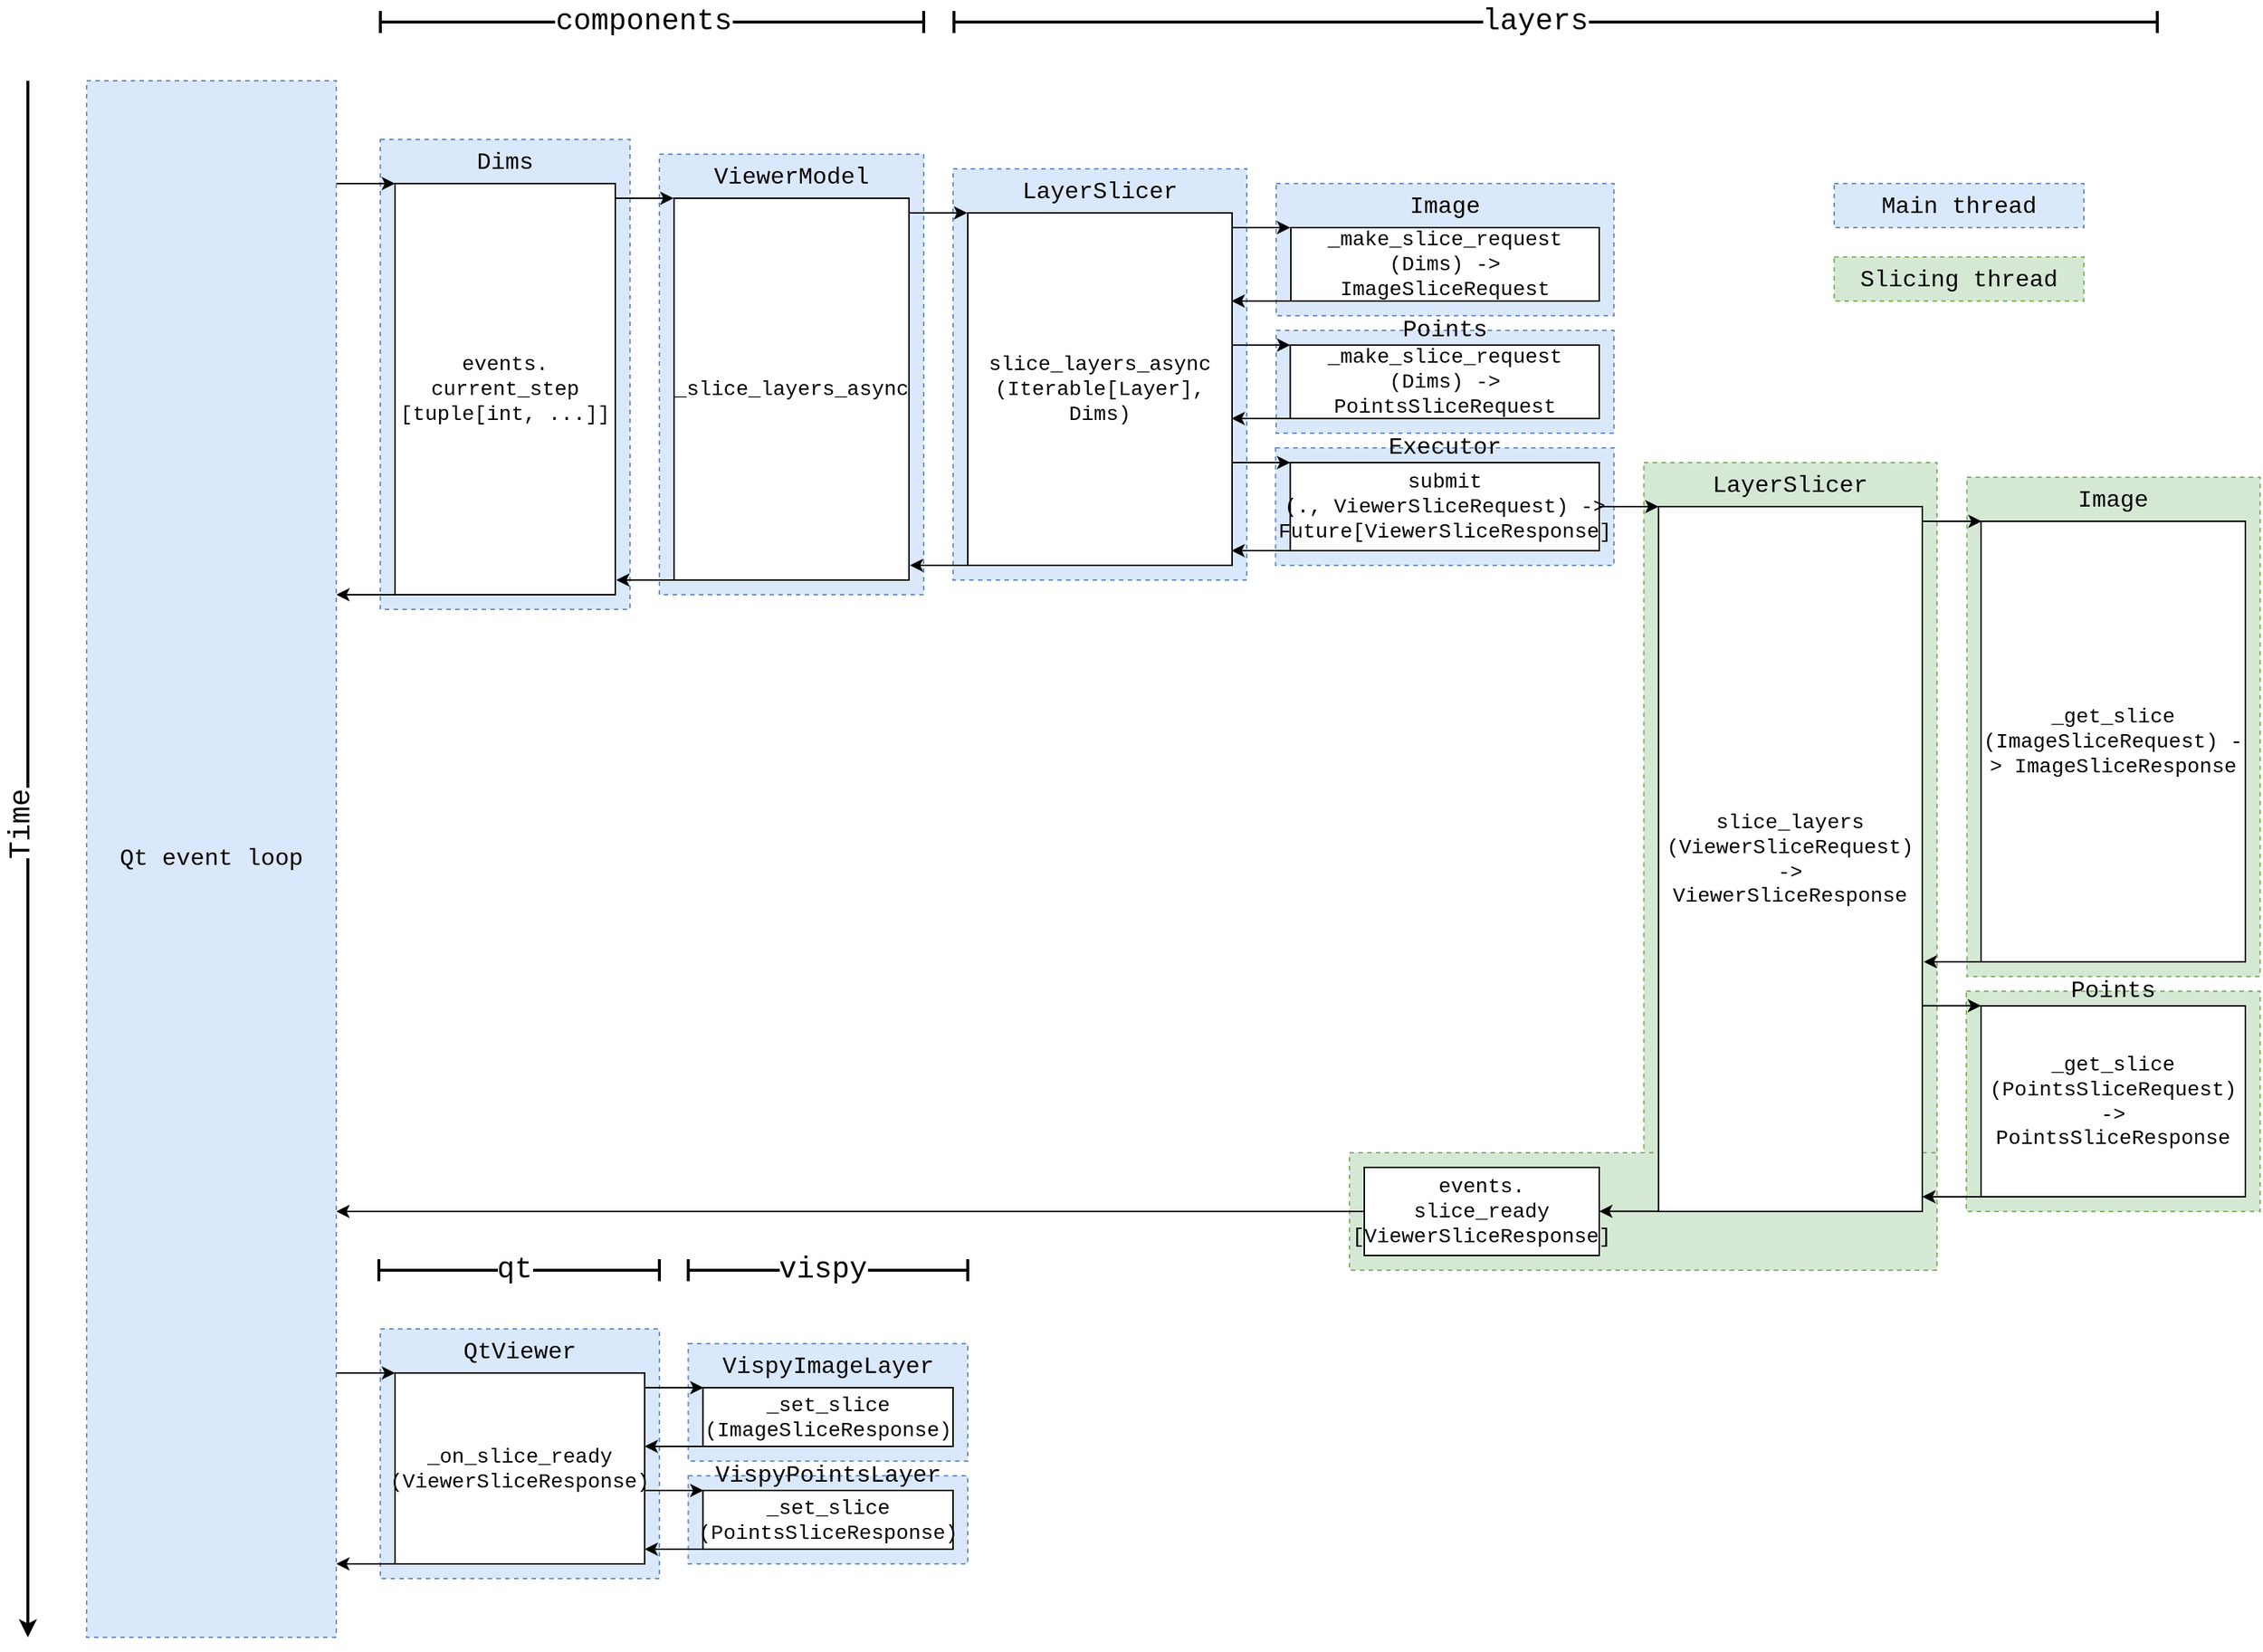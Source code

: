 <mxfile version="20.0.4" type="github">
  <diagram id="Yj_vzEqTpsTSU6RkFpzm" name="Page-1">
    <mxGraphModel dx="2194" dy="1232" grid="1" gridSize="10" guides="1" tooltips="1" connect="1" arrows="1" fold="1" page="1" pageScale="1" pageWidth="850" pageHeight="1100" math="0" shadow="0">
      <root>
        <mxCell id="0" />
        <mxCell id="1" parent="0" />
        <mxCell id="ODCxSDIAOIF_QO2Thnrf-43" value="VispyPointsLayer" style="rounded=0;whiteSpace=wrap;html=1;verticalAlign=top;align=center;spacingLeft=0;spacingTop=-16;dashed=1;fillColor=#dae8fc;strokeColor=#6c8ebf;fontSize=16;horizontal=1;fontFamily=Courier New;" parent="1" vertex="1">
          <mxGeometry x="489.68" y="1030" width="190.32" height="60" as="geometry" />
        </mxCell>
        <mxCell id="ODCxSDIAOIF_QO2Thnrf-13" value="LayerSlicer" style="rounded=0;whiteSpace=wrap;html=1;verticalAlign=top;align=center;spacingLeft=0;spacingTop=0;dashed=1;fillColor=#d5e8d4;strokeColor=#82b366;fontSize=16;fontFamily=Courier New;" parent="1" vertex="1">
          <mxGeometry x="1140.38" y="340" width="199.62" height="550" as="geometry" />
        </mxCell>
        <mxCell id="WacXzg7qdyJpNJZn4_8L-21" value="" style="rounded=0;whiteSpace=wrap;html=1;verticalAlign=top;align=center;spacingLeft=0;spacingTop=0;dashed=1;fillColor=#d5e8d4;strokeColor=#82b366;fontSize=16;borderRight=none;fontFamily=Courier New;" vertex="1" parent="1">
          <mxGeometry x="940" y="810" width="400" height="80" as="geometry" />
        </mxCell>
        <mxCell id="ODCxSDIAOIF_QO2Thnrf-40" value="VispyImageLayer" style="rounded=0;whiteSpace=wrap;html=1;verticalAlign=top;align=center;spacingLeft=0;spacingTop=0;dashed=1;fillColor=#dae8fc;strokeColor=#6c8ebf;fontSize=16;horizontal=1;fontFamily=Courier New;" parent="1" vertex="1">
          <mxGeometry x="489.68" y="940" width="190.32" height="80" as="geometry" />
        </mxCell>
        <mxCell id="ODCxSDIAOIF_QO2Thnrf-18" value="Points" style="rounded=0;whiteSpace=wrap;html=1;verticalAlign=top;align=center;spacingLeft=0;spacingTop=-16;dashed=1;fillColor=#d5e8d4;horizontal=1;strokeColor=#82b366;fontSize=16;fontFamily=Courier New;" parent="1" vertex="1">
          <mxGeometry x="1360" y="700" width="200" height="150" as="geometry" />
        </mxCell>
        <mxCell id="ODCxSDIAOIF_QO2Thnrf-16" value="Image" style="rounded=0;whiteSpace=wrap;html=1;verticalAlign=top;align=center;spacingLeft=0;spacingTop=0;dashed=1;fillColor=#d5e8d4;horizontal=1;strokeColor=#82b366;fontSize=16;fontFamily=Courier New;" parent="1" vertex="1">
          <mxGeometry x="1360.38" y="350" width="199.62" height="340" as="geometry" />
        </mxCell>
        <mxCell id="ODCxSDIAOIF_QO2Thnrf-6" value="Points" style="rounded=0;whiteSpace=wrap;html=1;verticalAlign=top;align=center;spacingLeft=0;spacingTop=-16;dashed=1;fillColor=#dae8fc;horizontal=1;strokeColor=#6c8ebf;fontSize=16;fontFamily=Courier New;" parent="1" vertex="1">
          <mxGeometry x="890" y="250" width="230" height="70" as="geometry" />
        </mxCell>
        <mxCell id="ODCxSDIAOIF_QO2Thnrf-4" value="Image" style="rounded=0;whiteSpace=wrap;html=1;verticalAlign=top;align=center;spacingLeft=0;spacingTop=0;dashed=1;fillColor=#dae8fc;horizontal=1;strokeColor=#6c8ebf;fontSize=16;fontFamily=Courier New;" parent="1" vertex="1">
          <mxGeometry x="890" y="150" width="230" height="90" as="geometry" />
        </mxCell>
        <mxCell id="ODCxSDIAOIF_QO2Thnrf-2" value="LayerSlicer" style="rounded=0;whiteSpace=wrap;html=1;verticalAlign=top;align=center;spacingLeft=0;spacingTop=0;dashed=1;fillColor=#dae8fc;strokeColor=#6c8ebf;fontSize=16;fontFamily=Courier New;" parent="1" vertex="1">
          <mxGeometry x="670" y="140" width="200" height="280" as="geometry" />
        </mxCell>
        <mxCell id="6yyRVk2ILkX0JGuf4gln-4" value="ViewerModel" style="rounded=0;whiteSpace=wrap;html=1;verticalAlign=top;align=center;spacingLeft=0;spacingTop=0;dashed=1;fillColor=#dae8fc;strokeColor=#6c8ebf;fontSize=16;fontFamily=Courier New;" parent="1" vertex="1">
          <mxGeometry x="470" y="130" width="180" height="300" as="geometry" />
        </mxCell>
        <mxCell id="6yyRVk2ILkX0JGuf4gln-6" value="_slice_layers_async" style="rounded=0;whiteSpace=wrap;html=1;fontSize=14;fontFamily=Courier New;" parent="1" vertex="1">
          <mxGeometry x="480" y="160" width="160" height="260" as="geometry" />
        </mxCell>
        <mxCell id="6yyRVk2ILkX0JGuf4gln-2" value="Dims" style="rounded=0;whiteSpace=wrap;html=1;verticalAlign=top;align=center;spacingLeft=0;spacingTop=0;dashed=1;fillColor=#dae8fc;strokeColor=#6c8ebf;fontSize=16;fontFamily=Courier New;" parent="1" vertex="1">
          <mxGeometry x="280" y="120" width="170" height="320" as="geometry" />
        </mxCell>
        <mxCell id="6yyRVk2ILkX0JGuf4gln-3" value="events.&lt;br style=&quot;font-size: 14px;&quot;&gt;current_step&lt;br style=&quot;font-size: 14px;&quot;&gt;[tuple[int, ...]]" style="rounded=0;whiteSpace=wrap;html=1;fontSize=14;fontFamily=Courier New;" parent="1" vertex="1">
          <mxGeometry x="290" y="150" width="150" height="280" as="geometry" />
        </mxCell>
        <mxCell id="6yyRVk2ILkX0JGuf4gln-54" value="" style="endArrow=classic;html=1;rounded=0;fontSize=16;fontFamily=Courier New;" parent="1" edge="1">
          <mxGeometry width="50" height="50" relative="1" as="geometry">
            <mxPoint x="250.0" y="150" as="sourcePoint" />
            <mxPoint x="290.0" y="150" as="targetPoint" />
          </mxGeometry>
        </mxCell>
        <mxCell id="6yyRVk2ILkX0JGuf4gln-55" value="" style="endArrow=classic;html=1;rounded=0;fontSize=16;fontFamily=Courier New;" parent="1" edge="1">
          <mxGeometry width="50" height="50" relative="1" as="geometry">
            <mxPoint x="439.62" y="160" as="sourcePoint" />
            <mxPoint x="479.62" y="160" as="targetPoint" />
          </mxGeometry>
        </mxCell>
        <mxCell id="6yyRVk2ILkX0JGuf4gln-56" value="" style="endArrow=classic;html=1;rounded=0;fontSize=16;fontFamily=Courier New;" parent="1" edge="1">
          <mxGeometry width="50" height="50" relative="1" as="geometry">
            <mxPoint x="639.62" y="170" as="sourcePoint" />
            <mxPoint x="679.62" y="170" as="targetPoint" />
          </mxGeometry>
        </mxCell>
        <mxCell id="6yyRVk2ILkX0JGuf4gln-69" value="" style="endArrow=classic;html=1;rounded=0;fontSize=16;fontFamily=Courier New;" parent="1" edge="1">
          <mxGeometry width="50" height="50" relative="1" as="geometry">
            <mxPoint x="480.63" y="420.0" as="sourcePoint" />
            <mxPoint x="440.63" y="420.0" as="targetPoint" />
          </mxGeometry>
        </mxCell>
        <mxCell id="6yyRVk2ILkX0JGuf4gln-70" value="" style="endArrow=classic;html=1;rounded=0;fontSize=16;fontFamily=Courier New;" parent="1" edge="1">
          <mxGeometry width="50" height="50" relative="1" as="geometry">
            <mxPoint x="290.0" y="430.0" as="sourcePoint" />
            <mxPoint x="250.0" y="430.0" as="targetPoint" />
          </mxGeometry>
        </mxCell>
        <mxCell id="ODCxSDIAOIF_QO2Thnrf-1" value="slice_layers_async&lt;br style=&quot;font-size: 14px;&quot;&gt;(Iterable[Layer], Dims)" style="rounded=0;whiteSpace=wrap;html=1;fontSize=14;fontFamily=Courier New;" parent="1" vertex="1">
          <mxGeometry x="680" y="170" width="180" height="240" as="geometry" />
        </mxCell>
        <mxCell id="ODCxSDIAOIF_QO2Thnrf-5" value="_make_slice_request&lt;br style=&quot;font-size: 14px;&quot;&gt;(Dims) -&amp;gt;&lt;br style=&quot;font-size: 14px;&quot;&gt;ImageSliceRequest" style="rounded=0;whiteSpace=wrap;html=1;fontSize=14;fontFamily=Courier New;" parent="1" vertex="1">
          <mxGeometry x="900" y="180" width="210" height="50" as="geometry" />
        </mxCell>
        <mxCell id="ODCxSDIAOIF_QO2Thnrf-8" value="Executor" style="rounded=0;whiteSpace=wrap;html=1;verticalAlign=top;align=center;spacingLeft=0;spacingTop=-16;dashed=1;fillColor=#dae8fc;horizontal=1;strokeColor=#6c8ebf;fontSize=16;fontFamily=Courier New;" parent="1" vertex="1">
          <mxGeometry x="889.62" y="330" width="230.38" height="80" as="geometry" />
        </mxCell>
        <mxCell id="ODCxSDIAOIF_QO2Thnrf-9" value="submit&lt;br style=&quot;font-size: 14px;&quot;&gt;(., ViewerSliceRequest) -&amp;gt;&lt;br style=&quot;font-size: 14px;&quot;&gt;Future[ViewerSliceResponse]" style="rounded=0;whiteSpace=wrap;html=1;fontSize=14;fontFamily=Courier New;" parent="1" vertex="1">
          <mxGeometry x="899.62" y="340" width="210.38" height="60" as="geometry" />
        </mxCell>
        <mxCell id="ODCxSDIAOIF_QO2Thnrf-10" value="" style="endArrow=classic;html=1;rounded=0;fontSize=16;fontFamily=Courier New;" parent="1" edge="1">
          <mxGeometry width="50" height="50" relative="1" as="geometry">
            <mxPoint x="899.62" y="400.0" as="sourcePoint" />
            <mxPoint x="859.62" y="400.0" as="targetPoint" />
          </mxGeometry>
        </mxCell>
        <mxCell id="ODCxSDIAOIF_QO2Thnrf-11" value="" style="endArrow=classic;html=1;rounded=0;fontSize=16;fontFamily=Courier New;" parent="1" edge="1">
          <mxGeometry width="50" height="50" relative="1" as="geometry">
            <mxPoint x="859.62" y="340.0" as="sourcePoint" />
            <mxPoint x="899.62" y="340.0" as="targetPoint" />
          </mxGeometry>
        </mxCell>
        <mxCell id="ODCxSDIAOIF_QO2Thnrf-12" value="slice_layers&lt;br style=&quot;font-size: 14px;&quot;&gt;(ViewerSliceRequest) -&amp;gt;&lt;br style=&quot;font-size: 14px;&quot;&gt;ViewerSliceResponse" style="rounded=0;whiteSpace=wrap;html=1;fontSize=14;fontFamily=Courier New;" parent="1" vertex="1">
          <mxGeometry x="1150.38" y="370" width="179.62" height="480" as="geometry" />
        </mxCell>
        <mxCell id="ODCxSDIAOIF_QO2Thnrf-15" value="_get_slice&lt;br style=&quot;font-size: 14px;&quot;&gt;(ImageSliceRequest) -&amp;gt; ImageSliceResponse" style="rounded=0;whiteSpace=wrap;html=1;fontSize=14;fontFamily=Courier New;" parent="1" vertex="1">
          <mxGeometry x="1370" y="380" width="180" height="300" as="geometry" />
        </mxCell>
        <mxCell id="ODCxSDIAOIF_QO2Thnrf-17" value="_get_slice&lt;br style=&quot;font-size: 14px;&quot;&gt;(PointsSliceRequest) -&amp;gt; PointsSliceResponse" style="rounded=0;whiteSpace=wrap;html=1;fontSize=14;fontFamily=Courier New;" parent="1" vertex="1">
          <mxGeometry x="1370" y="710" width="180" height="130" as="geometry" />
        </mxCell>
        <mxCell id="ODCxSDIAOIF_QO2Thnrf-19" value="" style="endArrow=classic;html=1;rounded=0;fontSize=16;fontFamily=Courier New;" parent="1" edge="1">
          <mxGeometry width="50" height="50" relative="1" as="geometry">
            <mxPoint x="1330.38" y="380" as="sourcePoint" />
            <mxPoint x="1370.38" y="380" as="targetPoint" />
          </mxGeometry>
        </mxCell>
        <mxCell id="ODCxSDIAOIF_QO2Thnrf-20" value="" style="endArrow=classic;html=1;rounded=0;fontSize=16;fontFamily=Courier New;" parent="1" edge="1">
          <mxGeometry width="50" height="50" relative="1" as="geometry">
            <mxPoint x="680.62" y="410.0" as="sourcePoint" />
            <mxPoint x="640.62" y="410.0" as="targetPoint" />
          </mxGeometry>
        </mxCell>
        <mxCell id="ODCxSDIAOIF_QO2Thnrf-21" value="" style="endArrow=classic;html=1;rounded=0;fontSize=16;fontFamily=Courier New;" parent="1" edge="1">
          <mxGeometry width="50" height="50" relative="1" as="geometry">
            <mxPoint x="1330" y="709.93" as="sourcePoint" />
            <mxPoint x="1370" y="709.93" as="targetPoint" />
          </mxGeometry>
        </mxCell>
        <mxCell id="ODCxSDIAOIF_QO2Thnrf-22" value="" style="endArrow=classic;html=1;rounded=0;fontSize=16;fontFamily=Courier New;" parent="1" edge="1">
          <mxGeometry width="50" height="50" relative="1" as="geometry">
            <mxPoint x="1370" y="840.0" as="sourcePoint" />
            <mxPoint x="1330" y="840.0" as="targetPoint" />
          </mxGeometry>
        </mxCell>
        <mxCell id="ODCxSDIAOIF_QO2Thnrf-24" value="" style="endArrow=classic;html=1;rounded=0;fontSize=16;fontFamily=Courier New;" parent="1" edge="1">
          <mxGeometry width="50" height="50" relative="1" as="geometry">
            <mxPoint x="1371" y="680.0" as="sourcePoint" />
            <mxPoint x="1331" y="680.0" as="targetPoint" />
          </mxGeometry>
        </mxCell>
        <mxCell id="ODCxSDIAOIF_QO2Thnrf-25" value="QtViewer" style="rounded=0;whiteSpace=wrap;html=1;verticalAlign=top;align=center;spacingLeft=0;spacingTop=0;dashed=1;fillColor=#dae8fc;strokeColor=#6c8ebf;fontSize=16;fontFamily=Courier New;" parent="1" vertex="1">
          <mxGeometry x="280" y="930" width="190" height="170" as="geometry" />
        </mxCell>
        <mxCell id="ODCxSDIAOIF_QO2Thnrf-26" value="_on_slice_ready&lt;br style=&quot;font-size: 14px;&quot;&gt;(ViewerSliceResponse)" style="rounded=0;whiteSpace=wrap;html=1;fontSize=14;fontFamily=Courier New;" parent="1" vertex="1">
          <mxGeometry x="290" y="960" width="170" height="130" as="geometry" />
        </mxCell>
        <mxCell id="ODCxSDIAOIF_QO2Thnrf-31" value="events.&lt;br style=&quot;font-size: 14px;&quot;&gt;slice_ready&lt;br style=&quot;font-size: 14px;&quot;&gt;[ViewerSliceResponse]" style="rounded=0;whiteSpace=wrap;html=1;fontSize=14;fontFamily=Courier New;" parent="1" vertex="1">
          <mxGeometry x="950" y="820" width="160" height="60" as="geometry" />
        </mxCell>
        <mxCell id="ODCxSDIAOIF_QO2Thnrf-39" value="_set_slice&lt;br style=&quot;font-size: 14px;&quot;&gt;(ImageSliceResponse)" style="rounded=0;whiteSpace=wrap;html=1;fontSize=14;fontFamily=Courier New;" parent="1" vertex="1">
          <mxGeometry x="499.68" y="970" width="170.32" height="40" as="geometry" />
        </mxCell>
        <mxCell id="ODCxSDIAOIF_QO2Thnrf-41" value="" style="endArrow=classic;html=1;rounded=0;fontSize=16;fontFamily=Courier New;" parent="1" edge="1">
          <mxGeometry width="50" height="50" relative="1" as="geometry">
            <mxPoint x="500.0" y="1010.0" as="sourcePoint" />
            <mxPoint x="460.0" y="1010.0" as="targetPoint" />
          </mxGeometry>
        </mxCell>
        <mxCell id="ODCxSDIAOIF_QO2Thnrf-42" value="" style="endArrow=classic;html=1;rounded=0;fontSize=16;fontFamily=Courier New;" parent="1" edge="1">
          <mxGeometry width="50" height="50" relative="1" as="geometry">
            <mxPoint x="460" y="970" as="sourcePoint" />
            <mxPoint x="500" y="970" as="targetPoint" />
          </mxGeometry>
        </mxCell>
        <mxCell id="ODCxSDIAOIF_QO2Thnrf-44" value="_set_slice&lt;br style=&quot;font-size: 14px;&quot;&gt;(PointsSliceResponse)" style="rounded=0;whiteSpace=wrap;html=1;fontSize=14;fontFamily=Courier New;" parent="1" vertex="1">
          <mxGeometry x="499.68" y="1040" width="170.32" height="40" as="geometry" />
        </mxCell>
        <mxCell id="ODCxSDIAOIF_QO2Thnrf-45" value="" style="endArrow=classic;html=1;rounded=0;fontSize=16;fontFamily=Courier New;" parent="1" edge="1">
          <mxGeometry width="50" height="50" relative="1" as="geometry">
            <mxPoint x="500.0" y="1080.0" as="sourcePoint" />
            <mxPoint x="460.0" y="1080.0" as="targetPoint" />
          </mxGeometry>
        </mxCell>
        <mxCell id="ODCxSDIAOIF_QO2Thnrf-46" value="" style="endArrow=classic;html=1;rounded=0;fontSize=16;fontFamily=Courier New;" parent="1" edge="1">
          <mxGeometry width="50" height="50" relative="1" as="geometry">
            <mxPoint x="460.0" y="1040" as="sourcePoint" />
            <mxPoint x="500.0" y="1040" as="targetPoint" />
          </mxGeometry>
        </mxCell>
        <mxCell id="ODCxSDIAOIF_QO2Thnrf-47" value="Main thread" style="rounded=0;whiteSpace=wrap;html=1;verticalAlign=top;align=center;spacingLeft=0;spacingTop=0;dashed=1;fillColor=#dae8fc;strokeColor=#6c8ebf;fontFamily=Courier New;fontSize=16;" parent="1" vertex="1">
          <mxGeometry x="1270" y="150" width="170" height="30" as="geometry" />
        </mxCell>
        <mxCell id="ODCxSDIAOIF_QO2Thnrf-48" value="Slicing thread" style="rounded=0;whiteSpace=wrap;html=1;verticalAlign=top;align=center;spacingLeft=0;spacingTop=0;dashed=1;fillColor=#d5e8d4;strokeColor=#82b366;fontFamily=Courier New;fontSize=16;" parent="1" vertex="1">
          <mxGeometry x="1270" y="200" width="170" height="30" as="geometry" />
        </mxCell>
        <mxCell id="WacXzg7qdyJpNJZn4_8L-6" value="" style="endArrow=classic;html=1;rounded=0;fontSize=16;fontFamily=Courier New;" edge="1" parent="1">
          <mxGeometry width="50" height="50" relative="1" as="geometry">
            <mxPoint x="859.62" y="180" as="sourcePoint" />
            <mxPoint x="899.62" y="180" as="targetPoint" />
          </mxGeometry>
        </mxCell>
        <mxCell id="WacXzg7qdyJpNJZn4_8L-7" value="" style="endArrow=classic;html=1;rounded=0;fontSize=16;fontFamily=Courier New;" edge="1" parent="1">
          <mxGeometry width="50" height="50" relative="1" as="geometry">
            <mxPoint x="899.62" y="230.0" as="sourcePoint" />
            <mxPoint x="859.62" y="230.0" as="targetPoint" />
          </mxGeometry>
        </mxCell>
        <mxCell id="WacXzg7qdyJpNJZn4_8L-8" value="" style="endArrow=classic;html=1;rounded=0;fontSize=16;fontFamily=Courier New;" edge="1" parent="1">
          <mxGeometry width="50" height="50" relative="1" as="geometry">
            <mxPoint x="859.62" y="260" as="sourcePoint" />
            <mxPoint x="899.62" y="260" as="targetPoint" />
          </mxGeometry>
        </mxCell>
        <mxCell id="WacXzg7qdyJpNJZn4_8L-9" value="" style="endArrow=classic;html=1;rounded=0;fontSize=16;fontFamily=Courier New;" edge="1" parent="1">
          <mxGeometry width="50" height="50" relative="1" as="geometry">
            <mxPoint x="899.62" y="310.0" as="sourcePoint" />
            <mxPoint x="859.62" y="310.0" as="targetPoint" />
          </mxGeometry>
        </mxCell>
        <mxCell id="WacXzg7qdyJpNJZn4_8L-10" value="" style="endArrow=classic;html=1;rounded=0;fontSize=20;strokeWidth=2;fontFamily=Courier New;" edge="1" parent="1">
          <mxGeometry width="50" height="50" relative="1" as="geometry">
            <mxPoint x="40" y="80" as="sourcePoint" />
            <mxPoint x="40" y="1140" as="targetPoint" />
          </mxGeometry>
        </mxCell>
        <mxCell id="WacXzg7qdyJpNJZn4_8L-11" value="&lt;font style=&quot;font-size: 20px;&quot;&gt;Time&lt;/font&gt;" style="edgeLabel;html=1;align=center;verticalAlign=middle;resizable=0;points=[];fontSize=24;horizontal=0;fontFamily=Courier New;" vertex="1" connectable="0" parent="WacXzg7qdyJpNJZn4_8L-10">
          <mxGeometry x="-0.044" y="-5" relative="1" as="geometry">
            <mxPoint as="offset" />
          </mxGeometry>
        </mxCell>
        <mxCell id="WacXzg7qdyJpNJZn4_8L-12" value="Qt event loop" style="rounded=0;whiteSpace=wrap;html=1;verticalAlign=middle;align=center;spacingLeft=0;spacingTop=0;dashed=1;fillColor=#dae8fc;strokeColor=#6c8ebf;fontSize=16;horizontal=1;fontFamily=Courier New;" vertex="1" parent="1">
          <mxGeometry x="80" y="80" width="170" height="1060" as="geometry" />
        </mxCell>
        <mxCell id="WacXzg7qdyJpNJZn4_8L-16" value="" style="endArrow=classic;html=1;rounded=0;fontSize=16;fontFamily=Courier New;exitX=0;exitY=0.5;exitDx=0;exitDy=0;" edge="1" parent="1">
          <mxGeometry width="50" height="50" relative="1" as="geometry">
            <mxPoint x="950" y="850.0" as="sourcePoint" />
            <mxPoint x="250" y="850" as="targetPoint" />
          </mxGeometry>
        </mxCell>
        <mxCell id="WacXzg7qdyJpNJZn4_8L-17" value="" style="endArrow=classic;html=1;rounded=0;fontSize=16;fontFamily=Courier New;" edge="1" parent="1">
          <mxGeometry width="50" height="50" relative="1" as="geometry">
            <mxPoint x="250" y="960" as="sourcePoint" />
            <mxPoint x="290" y="960" as="targetPoint" />
          </mxGeometry>
        </mxCell>
        <mxCell id="WacXzg7qdyJpNJZn4_8L-18" value="" style="endArrow=classic;html=1;rounded=0;fontSize=16;fontFamily=Courier New;" edge="1" parent="1">
          <mxGeometry width="50" height="50" relative="1" as="geometry">
            <mxPoint x="290.0" y="1090.0" as="sourcePoint" />
            <mxPoint x="250.0" y="1090.0" as="targetPoint" />
          </mxGeometry>
        </mxCell>
        <mxCell id="WacXzg7qdyJpNJZn4_8L-20" value="" style="endArrow=classic;html=1;rounded=0;fontSize=16;fontFamily=Courier New;" edge="1" parent="1">
          <mxGeometry width="50" height="50" relative="1" as="geometry">
            <mxPoint x="1110.38" y="370" as="sourcePoint" />
            <mxPoint x="1150.38" y="370" as="targetPoint" />
          </mxGeometry>
        </mxCell>
        <mxCell id="WacXzg7qdyJpNJZn4_8L-23" value="" style="endArrow=classic;html=1;rounded=0;fontSize=16;fontFamily=Courier New;" edge="1" parent="1">
          <mxGeometry width="50" height="50" relative="1" as="geometry">
            <mxPoint x="1150" y="849.92" as="sourcePoint" />
            <mxPoint x="1110" y="849.92" as="targetPoint" />
          </mxGeometry>
        </mxCell>
        <mxCell id="WacXzg7qdyJpNJZn4_8L-43" value="" style="endArrow=baseDash;html=1;rounded=0;fontSize=20;strokeWidth=2;endFill=0;startArrow=baseDash;startFill=0;endSize=12;startSize=12;fontFamily=Courier New;" edge="1" parent="1">
          <mxGeometry width="50" height="50" relative="1" as="geometry">
            <mxPoint x="280" y="40" as="sourcePoint" />
            <mxPoint x="650" y="40" as="targetPoint" />
          </mxGeometry>
        </mxCell>
        <mxCell id="WacXzg7qdyJpNJZn4_8L-44" value="&lt;font style=&quot;font-size: 20px;&quot;&gt;components&lt;/font&gt;" style="edgeLabel;html=1;align=center;verticalAlign=middle;resizable=0;points=[];fontSize=20;fontFamily=Courier New;" vertex="1" connectable="0" parent="WacXzg7qdyJpNJZn4_8L-43">
          <mxGeometry x="-0.036" y="1" relative="1" as="geometry">
            <mxPoint as="offset" />
          </mxGeometry>
        </mxCell>
        <mxCell id="WacXzg7qdyJpNJZn4_8L-45" value="" style="endArrow=baseDash;html=1;rounded=0;fontSize=24;strokeWidth=2;endFill=0;startArrow=baseDash;startFill=0;endSize=12;startSize=12;fontFamily=Courier New;" edge="1" parent="1">
          <mxGeometry width="50" height="50" relative="1" as="geometry">
            <mxPoint x="670.62" y="40" as="sourcePoint" />
            <mxPoint x="1490" y="40" as="targetPoint" />
          </mxGeometry>
        </mxCell>
        <mxCell id="WacXzg7qdyJpNJZn4_8L-46" value="&lt;font style=&quot;font-size: 20px;&quot;&gt;layers&lt;/font&gt;" style="edgeLabel;html=1;align=center;verticalAlign=middle;resizable=0;points=[];fontSize=20;fontFamily=Courier New;" vertex="1" connectable="0" parent="WacXzg7qdyJpNJZn4_8L-45">
          <mxGeometry x="-0.036" y="1" relative="1" as="geometry">
            <mxPoint as="offset" />
          </mxGeometry>
        </mxCell>
        <mxCell id="WacXzg7qdyJpNJZn4_8L-47" value="" style="endArrow=baseDash;html=1;rounded=0;fontSize=20;strokeWidth=2;endFill=0;startArrow=baseDash;startFill=0;endSize=12;startSize=12;fontFamily=Courier New;" edge="1" parent="1">
          <mxGeometry width="50" height="50" relative="1" as="geometry">
            <mxPoint x="489.68" y="890" as="sourcePoint" />
            <mxPoint x="680" y="890" as="targetPoint" />
          </mxGeometry>
        </mxCell>
        <mxCell id="WacXzg7qdyJpNJZn4_8L-48" value="vispy" style="edgeLabel;html=1;align=center;verticalAlign=middle;resizable=0;points=[];fontSize=20;fontFamily=Courier New;" vertex="1" connectable="0" parent="WacXzg7qdyJpNJZn4_8L-47">
          <mxGeometry x="-0.036" y="1" relative="1" as="geometry">
            <mxPoint as="offset" />
          </mxGeometry>
        </mxCell>
        <mxCell id="WacXzg7qdyJpNJZn4_8L-51" value="" style="endArrow=baseDash;html=1;rounded=0;fontSize=24;strokeWidth=2;endFill=0;startArrow=baseDash;startFill=0;endSize=12;startSize=12;fontFamily=Courier New;" edge="1" parent="1">
          <mxGeometry width="50" height="50" relative="1" as="geometry">
            <mxPoint x="279" y="890" as="sourcePoint" />
            <mxPoint x="470" y="890" as="targetPoint" />
          </mxGeometry>
        </mxCell>
        <mxCell id="WacXzg7qdyJpNJZn4_8L-52" value="qt" style="edgeLabel;html=1;align=center;verticalAlign=middle;resizable=0;points=[];fontSize=20;fontFamily=Courier New;" vertex="1" connectable="0" parent="WacXzg7qdyJpNJZn4_8L-51">
          <mxGeometry x="-0.036" y="1" relative="1" as="geometry">
            <mxPoint as="offset" />
          </mxGeometry>
        </mxCell>
        <mxCell id="WacXzg7qdyJpNJZn4_8L-53" value="_make_slice_request&lt;br style=&quot;font-size: 14px;&quot;&gt;(Dims) -&amp;gt;&lt;br style=&quot;font-size: 14px;&quot;&gt;PointsSliceRequest" style="rounded=0;whiteSpace=wrap;html=1;fontSize=14;fontFamily=Courier New;" vertex="1" parent="1">
          <mxGeometry x="899.62" y="260" width="210.38" height="50" as="geometry" />
        </mxCell>
      </root>
    </mxGraphModel>
  </diagram>
</mxfile>
